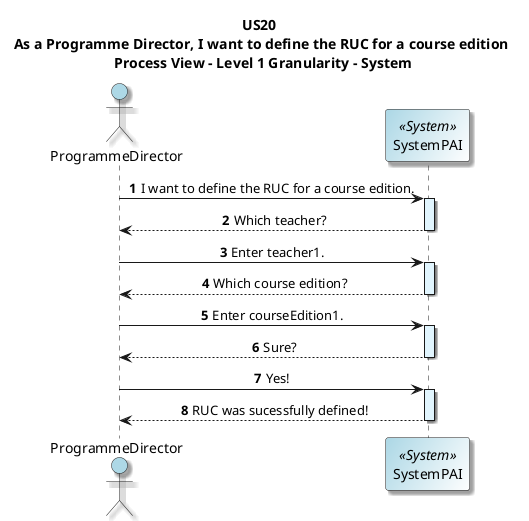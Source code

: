 @startuml

title US20 \n As a Programme Director, I want to define the RUC for a course edition \n Process View - Level 1 Granularity - System

skinparam titleFontName "Verdana"
skinparam defaultFontName "Verdana"
skinparam defaultTextAlignment center
skinparam shadowing true
skinparam actorBackgroundColor #lightblue
skinparam participantBackgroundColor #lightblue/white
autonumber

actor ProgrammeDirector as PD
participant "SystemPAI" as System <<System>>

PD -> System: I want to define the RUC for a course edition.
activate System #E1F5FE

System --> PD: Which teacher?
deactivate System

PD -> System: Enter teacher1.
activate System #E1F5FE

System --> PD: Which course edition?
deactivate System

PD -> System: Enter courseEdition1.
activate System #E1F5FE

System --> PD: Sure?
deactivate System

PD -> System: Yes!
activate System #E1F5FE

System --> PD: RUC was sucessfully defined!
deactivate System
@enduml